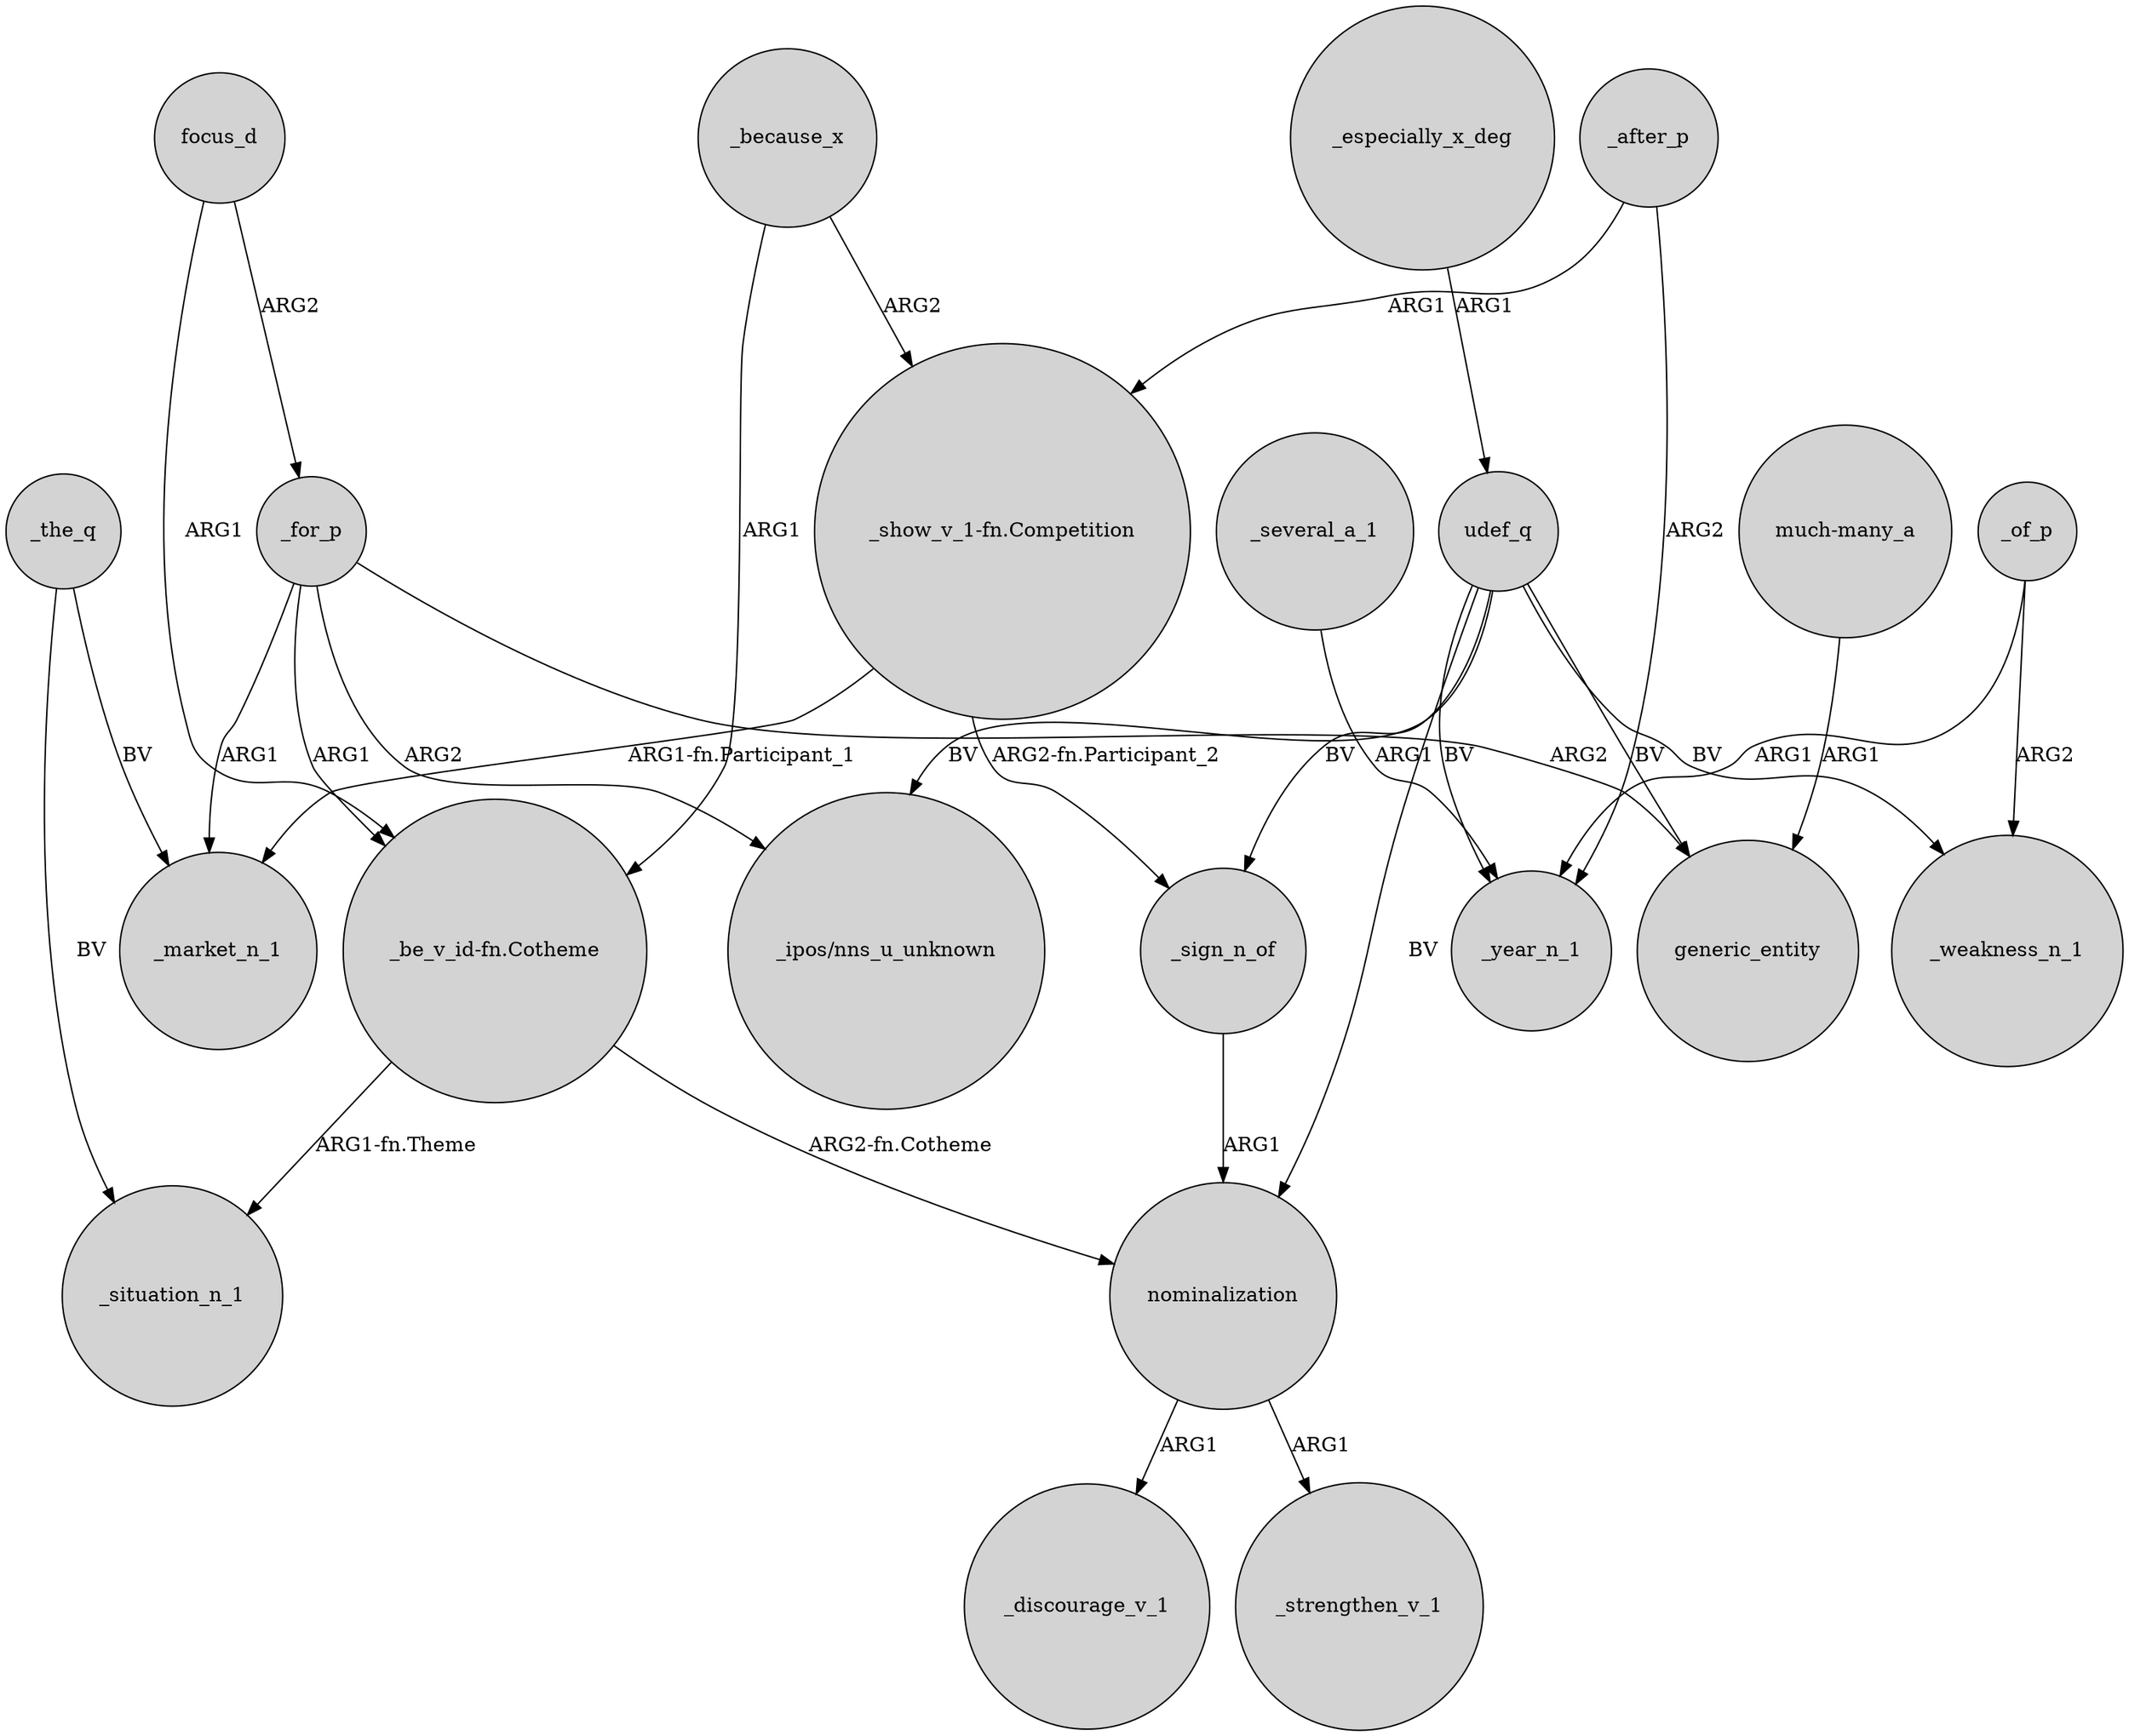 digraph {
	node [shape=circle style=filled]
	udef_q -> _sign_n_of [label=BV]
	"_show_v_1-fn.Competition" -> _market_n_1 [label="ARG1-fn.Participant_1"]
	_for_p -> "_ipos/nns_u_unknown" [label=ARG2]
	_because_x -> "_be_v_id-fn.Cotheme" [label=ARG1]
	"_be_v_id-fn.Cotheme" -> nominalization [label="ARG2-fn.Cotheme"]
	udef_q -> "_ipos/nns_u_unknown" [label=BV]
	_after_p -> "_show_v_1-fn.Competition" [label=ARG1]
	_especially_x_deg -> udef_q [label=ARG1]
	_sign_n_of -> nominalization [label=ARG1]
	udef_q -> nominalization [label=BV]
	_for_p -> generic_entity [label=ARG2]
	_for_p -> _market_n_1 [label=ARG1]
	"_be_v_id-fn.Cotheme" -> _situation_n_1 [label="ARG1-fn.Theme"]
	_after_p -> _year_n_1 [label=ARG2]
	"_show_v_1-fn.Competition" -> _sign_n_of [label="ARG2-fn.Participant_2"]
	udef_q -> generic_entity [label=BV]
	_the_q -> _market_n_1 [label=BV]
	udef_q -> _weakness_n_1 [label=BV]
	_of_p -> _weakness_n_1 [label=ARG2]
	"much-many_a" -> generic_entity [label=ARG1]
	_of_p -> _year_n_1 [label=ARG1]
	_the_q -> _situation_n_1 [label=BV]
	focus_d -> "_be_v_id-fn.Cotheme" [label=ARG1]
	_several_a_1 -> _year_n_1 [label=ARG1]
	_because_x -> "_show_v_1-fn.Competition" [label=ARG2]
	udef_q -> _year_n_1 [label=BV]
	focus_d -> _for_p [label=ARG2]
	_for_p -> "_be_v_id-fn.Cotheme" [label=ARG1]
	nominalization -> _discourage_v_1 [label=ARG1]
	nominalization -> _strengthen_v_1 [label=ARG1]
}
